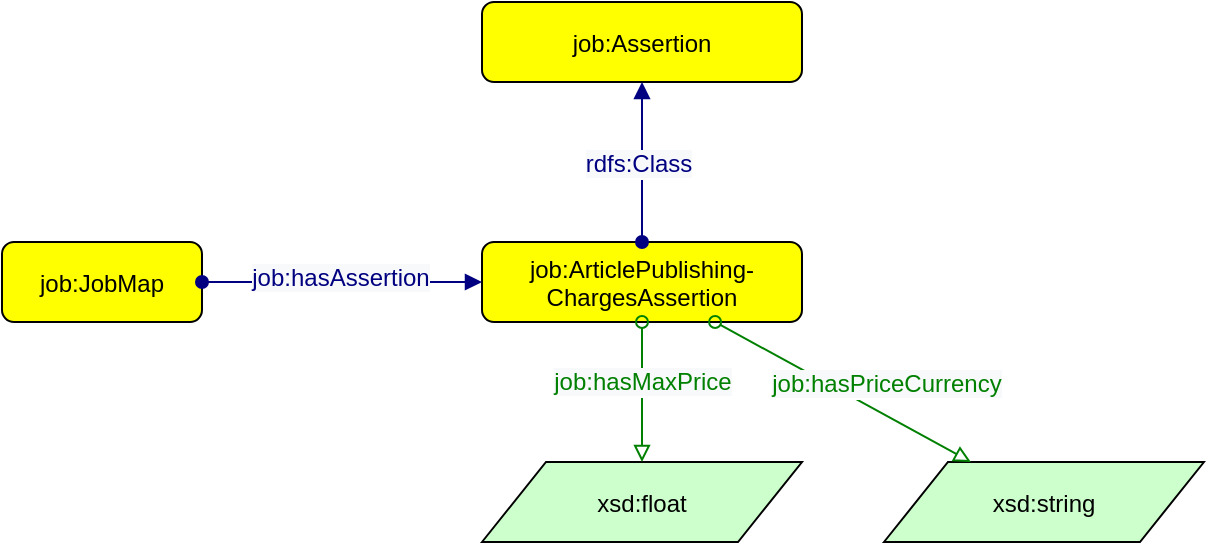 <mxfile version="20.2.3" type="device"><diagram id="AkvfLmGfIvGx49Uu2e5f" name="Pagina-1"><mxGraphModel dx="690" dy="889" grid="1" gridSize="10" guides="1" tooltips="1" connect="1" arrows="1" fold="1" page="1" pageScale="1" pageWidth="827" pageHeight="1169" math="0" shadow="0"><root><mxCell id="0"/><mxCell id="1" parent="0"/><mxCell id="3tV8DcpjIIHp_RVlIl38-1" value="job:JobMap" style="graphMlID=n4;shape=rect;rounded=1;arcsize=30;fillColor=#ffff00;strokeColor=#000000;strokeWidth=1.0;fontFamily=Helvetica;" parent="1" vertex="1"><mxGeometry x="120" y="280" width="100" height="40" as="geometry"/></mxCell><mxCell id="3tV8DcpjIIHp_RVlIl38-4" value="job:ArticlePublishing-&#10;ChargesAssertion" style="graphMlID=n4;shape=rect;rounded=1;arcsize=30;fillColor=#ffff00;strokeColor=#000000;strokeWidth=1.0;fontFamily=Helvetica;" parent="1" vertex="1"><mxGeometry x="360" y="280" width="160" height="40" as="geometry"/></mxCell><mxCell id="3tV8DcpjIIHp_RVlIl38-7" value="" style="graphMlID=e0;rounded=0;endArrow=block;strokeColor=#000080;strokeWidth=1.0;startArrow=oval;startFill=1;endFill=1;fontFamily=Helvetica;elbow=vertical;" parent="1" source="3tV8DcpjIIHp_RVlIl38-1" target="3tV8DcpjIIHp_RVlIl38-4" edge="1"><mxGeometry relative="1" as="geometry"><mxPoint x="300" y="330.082" as="sourcePoint"/><mxPoint x="451" y="330" as="targetPoint"/></mxGeometry></mxCell><mxCell id="3tV8DcpjIIHp_RVlIl38-8" value="&lt;font color=&quot;#000080&quot; style=&quot;font-size: 12px;&quot;&gt;&lt;span style=&quot;font-size: 12px; background-color: rgb(248, 249, 250);&quot;&gt;job:hasAssertion&lt;/span&gt;&lt;/font&gt;" style="text;html=1;align=center;verticalAlign=middle;resizable=0;points=[];labelBackgroundColor=#ffffff;fontSize=12;fontFamily=Helvetica;" parent="3tV8DcpjIIHp_RVlIl38-7" vertex="1" connectable="0"><mxGeometry x="-0.017" y="2" relative="1" as="geometry"><mxPoint as="offset"/></mxGeometry></mxCell><mxCell id="3tV8DcpjIIHp_RVlIl38-32" value="xsd:string" style="graphMlID=n6;shape=parallelogram;fillColor=#ccffcc;strokeColor=#000000;strokeWidth=1.0;fontFamily=Helvetica;fontSize=12;" parent="1" vertex="1"><mxGeometry x="560.99" y="390" width="160" height="40" as="geometry"/></mxCell><mxCell id="HAQh3ND3WxPo4giGrIO6-1" value="xsd:float" style="graphMlID=n6;shape=parallelogram;fillColor=#ccffcc;strokeColor=#000000;strokeWidth=1.0" parent="1" vertex="1"><mxGeometry x="360" y="390" width="160" height="40" as="geometry"/></mxCell><mxCell id="HAQh3ND3WxPo4giGrIO6-4" value="" style="graphMlID=e2;endArrow=block;strokeColor=#008000;strokeWidth=1.0;startArrow=oval;startFill=0;endFill=0;fontFamily=Helvetica;fontSize=12;rounded=0;elbow=vertical;" parent="1" source="3tV8DcpjIIHp_RVlIl38-4" target="HAQh3ND3WxPo4giGrIO6-1" edge="1"><mxGeometry relative="1" as="geometry"><mxPoint x="440.004" y="440" as="sourcePoint"/><mxPoint x="429.503" y="526" as="targetPoint"/></mxGeometry></mxCell><mxCell id="HAQh3ND3WxPo4giGrIO6-5" value="&lt;font color=&quot;#008000&quot;&gt;&lt;span style=&quot;background-color: rgb(248, 249, 250);&quot;&gt;job:hasMaxPrice&lt;/span&gt;&lt;/font&gt;" style="text;html=1;align=center;verticalAlign=middle;resizable=0;points=[];labelBackgroundColor=#ffffff;fontFamily=Helvetica;fontSize=12;" parent="HAQh3ND3WxPo4giGrIO6-4" vertex="1" connectable="0"><mxGeometry x="-0.09" y="3" relative="1" as="geometry"><mxPoint x="-3" y="-2" as="offset"/></mxGeometry></mxCell><mxCell id="HAQh3ND3WxPo4giGrIO6-6" value="" style="graphMlID=e2;endArrow=block;strokeColor=#008000;strokeWidth=1.0;startArrow=oval;startFill=0;endFill=0;fontFamily=Helvetica;fontSize=12;rounded=0;elbow=vertical;" parent="1" source="3tV8DcpjIIHp_RVlIl38-4" target="3tV8DcpjIIHp_RVlIl38-32" edge="1"><mxGeometry relative="1" as="geometry"><mxPoint x="640.986" y="440" as="sourcePoint"/><mxPoint x="445.001" y="540" as="targetPoint"/></mxGeometry></mxCell><mxCell id="HAQh3ND3WxPo4giGrIO6-7" value="&lt;font color=&quot;#008000&quot;&gt;&lt;span style=&quot;background-color: rgb(248, 249, 250);&quot;&gt;job:hasPriceCurrency&lt;/span&gt;&lt;/font&gt;" style="text;html=1;align=center;verticalAlign=middle;resizable=0;points=[];labelBackgroundColor=#ffffff;fontFamily=Helvetica;fontSize=12;" parent="HAQh3ND3WxPo4giGrIO6-6" vertex="1" connectable="0"><mxGeometry x="-0.09" y="3" relative="1" as="geometry"><mxPoint x="25" y="1" as="offset"/></mxGeometry></mxCell><mxCell id="NbhkIsECRH2qy9ERDwb6-1" value="job:Assertion" style="graphMlID=n4;shape=rect;rounded=1;arcsize=30;fillColor=#ffff00;strokeColor=#000000;strokeWidth=1.0;fontFamily=Helvetica;fontSize=12;" vertex="1" parent="1"><mxGeometry x="360" y="160" width="160" height="40" as="geometry"/></mxCell><mxCell id="NbhkIsECRH2qy9ERDwb6-4" value="" style="graphMlID=e0;rounded=0;endArrow=block;strokeColor=#000080;strokeWidth=1.0;startArrow=oval;startFill=1;endFill=1;fontFamily=Helvetica;elbow=vertical;" edge="1" parent="1" source="3tV8DcpjIIHp_RVlIl38-4" target="NbhkIsECRH2qy9ERDwb6-1"><mxGeometry relative="1" as="geometry"><mxPoint x="230" y="310" as="sourcePoint"/><mxPoint x="370" y="310" as="targetPoint"/></mxGeometry></mxCell><mxCell id="NbhkIsECRH2qy9ERDwb6-5" value="&lt;font color=&quot;#000080&quot; style=&quot;font-size: 12px;&quot;&gt;&lt;span style=&quot;font-size: 12px; background-color: rgb(248, 249, 250);&quot;&gt;rdfs:Class&lt;/span&gt;&lt;/font&gt;" style="text;html=1;align=center;verticalAlign=middle;resizable=0;points=[];labelBackgroundColor=#ffffff;fontSize=12;fontFamily=Helvetica;" vertex="1" connectable="0" parent="NbhkIsECRH2qy9ERDwb6-4"><mxGeometry x="-0.017" y="2" relative="1" as="geometry"><mxPoint as="offset"/></mxGeometry></mxCell></root></mxGraphModel></diagram></mxfile>